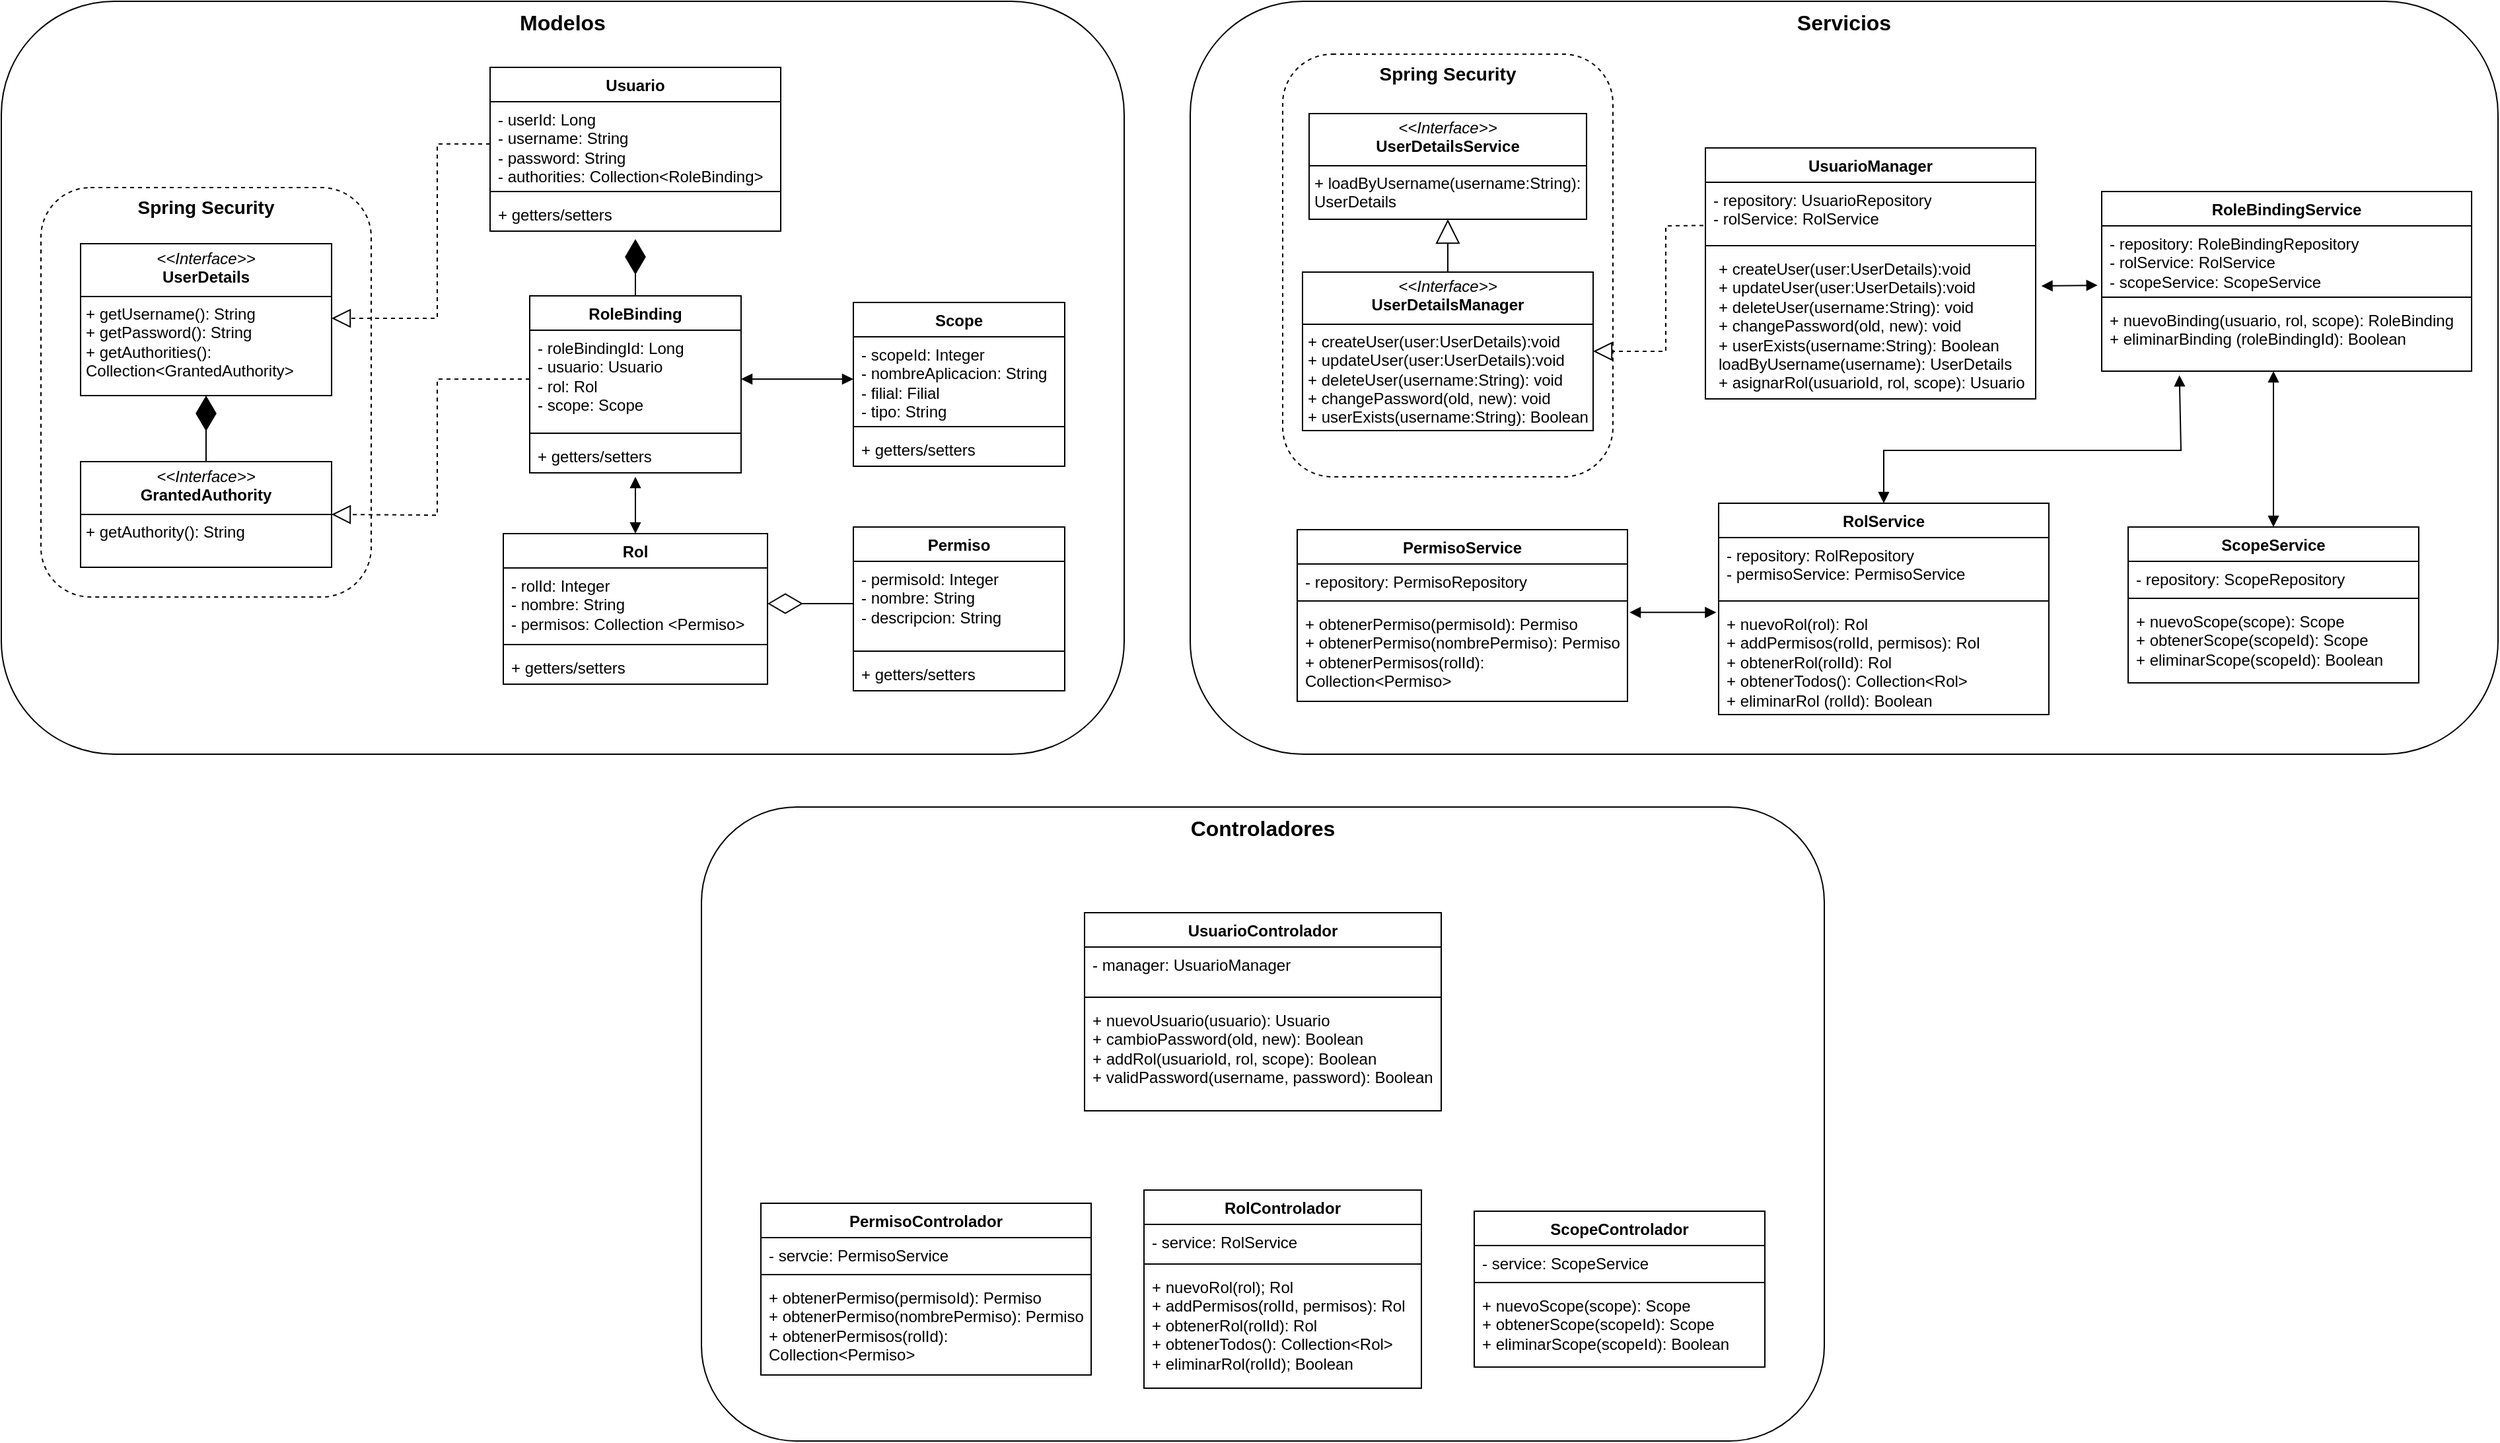 <mxfile version="26.1.0">
  <diagram name="Página-1" id="hK--4EXTFnEE8dkuaKcd">
    <mxGraphModel dx="3420" dy="2107" grid="1" gridSize="10" guides="1" tooltips="1" connect="1" arrows="1" fold="1" page="1" pageScale="1" pageWidth="827" pageHeight="1169" math="0" shadow="0">
      <root>
        <mxCell id="0" />
        <mxCell id="1" parent="0" />
        <mxCell id="9plnKMqRIvjfCLa8f7Tg-39" value="Servicios" style="rounded=1;whiteSpace=wrap;html=1;fontStyle=1;fontSize=16;verticalAlign=top;" parent="1" vertex="1">
          <mxGeometry x="910" y="40" width="990" height="570" as="geometry" />
        </mxCell>
        <mxCell id="9plnKMqRIvjfCLa8f7Tg-45" value="" style="group" parent="1" vertex="1" connectable="0">
          <mxGeometry x="980" y="80" width="250" height="320" as="geometry" />
        </mxCell>
        <mxCell id="9plnKMqRIvjfCLa8f7Tg-40" value="Spring Security" style="rounded=1;whiteSpace=wrap;html=1;fontStyle=1;verticalAlign=top;fontSize=14;dashed=1;" parent="9plnKMqRIvjfCLa8f7Tg-45" vertex="1">
          <mxGeometry width="250" height="320" as="geometry" />
        </mxCell>
        <mxCell id="9plnKMqRIvjfCLa8f7Tg-41" value="&lt;p style=&quot;margin:0px;margin-top:4px;text-align:center;&quot;&gt;&lt;i&gt;&amp;lt;&amp;lt;Interface&amp;gt;&amp;gt;&lt;/i&gt;&lt;br&gt;&lt;b&gt;UserDetailsService&lt;/b&gt;&lt;/p&gt;&lt;hr size=&quot;1&quot; style=&quot;border-style:solid;&quot;&gt;&lt;p style=&quot;margin:0px;margin-left:4px;&quot;&gt;+ loadByUsername(username:String): UserDetails&lt;br&gt;&lt;/p&gt;" style="verticalAlign=top;align=left;overflow=fill;html=1;whiteSpace=wrap;" parent="9plnKMqRIvjfCLa8f7Tg-45" vertex="1">
          <mxGeometry x="20" y="45" width="210" height="80" as="geometry" />
        </mxCell>
        <mxCell id="9plnKMqRIvjfCLa8f7Tg-42" value="&lt;p style=&quot;margin:0px;margin-top:4px;text-align:center;&quot;&gt;&lt;i&gt;&amp;lt;&amp;lt;Interface&amp;gt;&amp;gt;&lt;/i&gt;&lt;br&gt;&lt;b&gt;UserDetailsManager&lt;/b&gt;&lt;/p&gt;&lt;hr size=&quot;1&quot; style=&quot;border-style:solid;&quot;&gt;&lt;p style=&quot;margin:0px;margin-left:4px;&quot;&gt;+ createUser(user:UserDetails):void&lt;br&gt;&lt;/p&gt;&lt;p style=&quot;margin:0px;margin-left:4px;&quot;&gt;+ updateUser(user:UserDetails):void&lt;/p&gt;&lt;p style=&quot;margin:0px;margin-left:4px;&quot;&gt;+ deleteUser(username:String): void&lt;/p&gt;&lt;p style=&quot;margin:0px;margin-left:4px;&quot;&gt;+ changePassword(old, new): void&lt;/p&gt;&lt;p style=&quot;margin:0px;margin-left:4px;&quot;&gt;+ userExists(username:String): Boolean&lt;/p&gt;" style="verticalAlign=top;align=left;overflow=fill;html=1;whiteSpace=wrap;" parent="9plnKMqRIvjfCLa8f7Tg-45" vertex="1">
          <mxGeometry x="15" y="165" width="220" height="120" as="geometry" />
        </mxCell>
        <mxCell id="9plnKMqRIvjfCLa8f7Tg-44" value="" style="endArrow=block;endSize=16;endFill=0;html=1;rounded=0;entryX=0.5;entryY=1;entryDx=0;entryDy=0;exitX=0.5;exitY=0;exitDx=0;exitDy=0;" parent="9plnKMqRIvjfCLa8f7Tg-45" source="9plnKMqRIvjfCLa8f7Tg-42" target="9plnKMqRIvjfCLa8f7Tg-41" edge="1">
          <mxGeometry width="160" relative="1" as="geometry">
            <mxPoint x="170" y="205" as="sourcePoint" />
            <mxPoint x="330" y="205" as="targetPoint" />
          </mxGeometry>
        </mxCell>
        <mxCell id="9plnKMqRIvjfCLa8f7Tg-46" value="ScopeService" style="swimlane;fontStyle=1;align=center;verticalAlign=top;childLayout=stackLayout;horizontal=1;startSize=26;horizontalStack=0;resizeParent=1;resizeParentMax=0;resizeLast=0;collapsible=1;marginBottom=0;whiteSpace=wrap;html=1;" parent="1" vertex="1">
          <mxGeometry x="1620" y="438" width="220" height="118" as="geometry" />
        </mxCell>
        <mxCell id="9plnKMqRIvjfCLa8f7Tg-47" value="- repository: ScopeRepository" style="text;strokeColor=none;fillColor=none;align=left;verticalAlign=top;spacingLeft=4;spacingRight=4;overflow=hidden;rotatable=0;points=[[0,0.5],[1,0.5]];portConstraint=eastwest;whiteSpace=wrap;html=1;" parent="9plnKMqRIvjfCLa8f7Tg-46" vertex="1">
          <mxGeometry y="26" width="220" height="24" as="geometry" />
        </mxCell>
        <mxCell id="9plnKMqRIvjfCLa8f7Tg-48" value="" style="line;strokeWidth=1;fillColor=none;align=left;verticalAlign=middle;spacingTop=-1;spacingLeft=3;spacingRight=3;rotatable=0;labelPosition=right;points=[];portConstraint=eastwest;strokeColor=inherit;" parent="9plnKMqRIvjfCLa8f7Tg-46" vertex="1">
          <mxGeometry y="50" width="220" height="8" as="geometry" />
        </mxCell>
        <mxCell id="9plnKMqRIvjfCLa8f7Tg-49" value="+ nuevoScope(scope): Scope&lt;div&gt;+ obtenerScope(scopeId): Scope&lt;br&gt;&lt;div&gt;+ eliminarScope(scopeId): Boolean&lt;/div&gt;&lt;/div&gt;" style="text;strokeColor=none;fillColor=none;align=left;verticalAlign=top;spacingLeft=4;spacingRight=4;overflow=hidden;rotatable=0;points=[[0,0.5],[1,0.5]];portConstraint=eastwest;whiteSpace=wrap;html=1;" parent="9plnKMqRIvjfCLa8f7Tg-46" vertex="1">
          <mxGeometry y="58" width="220" height="60" as="geometry" />
        </mxCell>
        <mxCell id="VAtFkzYcyId0cs7fhg-O-10" value="PermisoService" style="swimlane;fontStyle=1;align=center;verticalAlign=top;childLayout=stackLayout;horizontal=1;startSize=26;horizontalStack=0;resizeParent=1;resizeParentMax=0;resizeLast=0;collapsible=1;marginBottom=0;whiteSpace=wrap;html=1;" vertex="1" parent="1">
          <mxGeometry x="991" y="440" width="250" height="130" as="geometry" />
        </mxCell>
        <mxCell id="VAtFkzYcyId0cs7fhg-O-11" value="- repository: PermisoRepository" style="text;strokeColor=none;fillColor=none;align=left;verticalAlign=top;spacingLeft=4;spacingRight=4;overflow=hidden;rotatable=0;points=[[0,0.5],[1,0.5]];portConstraint=eastwest;whiteSpace=wrap;html=1;" vertex="1" parent="VAtFkzYcyId0cs7fhg-O-10">
          <mxGeometry y="26" width="250" height="24" as="geometry" />
        </mxCell>
        <mxCell id="VAtFkzYcyId0cs7fhg-O-12" value="" style="line;strokeWidth=1;fillColor=none;align=left;verticalAlign=middle;spacingTop=-1;spacingLeft=3;spacingRight=3;rotatable=0;labelPosition=right;points=[];portConstraint=eastwest;strokeColor=inherit;" vertex="1" parent="VAtFkzYcyId0cs7fhg-O-10">
          <mxGeometry y="50" width="250" height="8" as="geometry" />
        </mxCell>
        <mxCell id="VAtFkzYcyId0cs7fhg-O-13" value="+ obtenerPermiso(permisoId): Permiso&lt;div&gt;+ obtenerPermiso(nombrePermiso): Permiso&lt;/div&gt;&lt;div&gt;+ obtenerPermisos(rolId): Collection&amp;lt;Permiso&amp;gt;&lt;/div&gt;" style="text;strokeColor=none;fillColor=none;align=left;verticalAlign=top;spacingLeft=4;spacingRight=4;overflow=hidden;rotatable=0;points=[[0,0.5],[1,0.5]];portConstraint=eastwest;whiteSpace=wrap;html=1;" vertex="1" parent="VAtFkzYcyId0cs7fhg-O-10">
          <mxGeometry y="58" width="250" height="72" as="geometry" />
        </mxCell>
        <mxCell id="VAtFkzYcyId0cs7fhg-O-15" value="RolService" style="swimlane;fontStyle=1;align=center;verticalAlign=top;childLayout=stackLayout;horizontal=1;startSize=26;horizontalStack=0;resizeParent=1;resizeParentMax=0;resizeLast=0;collapsible=1;marginBottom=0;whiteSpace=wrap;html=1;" vertex="1" parent="1">
          <mxGeometry x="1310" y="420" width="250" height="160" as="geometry" />
        </mxCell>
        <mxCell id="VAtFkzYcyId0cs7fhg-O-16" value="- repository: RolRepository&lt;div&gt;- permisoService: PermisoService&lt;/div&gt;" style="text;strokeColor=none;fillColor=none;align=left;verticalAlign=top;spacingLeft=4;spacingRight=4;overflow=hidden;rotatable=0;points=[[0,0.5],[1,0.5]];portConstraint=eastwest;whiteSpace=wrap;html=1;" vertex="1" parent="VAtFkzYcyId0cs7fhg-O-15">
          <mxGeometry y="26" width="250" height="44" as="geometry" />
        </mxCell>
        <mxCell id="VAtFkzYcyId0cs7fhg-O-17" value="" style="line;strokeWidth=1;fillColor=none;align=left;verticalAlign=middle;spacingTop=-1;spacingLeft=3;spacingRight=3;rotatable=0;labelPosition=right;points=[];portConstraint=eastwest;strokeColor=inherit;" vertex="1" parent="VAtFkzYcyId0cs7fhg-O-15">
          <mxGeometry y="70" width="250" height="8" as="geometry" />
        </mxCell>
        <mxCell id="VAtFkzYcyId0cs7fhg-O-18" value="+ nuevoRol(rol): Rol&lt;div&gt;+ addPermisos(rolId, permisos): Rol&lt;br&gt;&lt;div&gt;+ obtenerRol(rolId): Rol&lt;/div&gt;&lt;div&gt;+ obtenerTodos(): Collection&amp;lt;Rol&amp;gt;&lt;/div&gt;&lt;div&gt;+ eliminarRol (rolId): Boolean&lt;/div&gt;&lt;/div&gt;" style="text;strokeColor=none;fillColor=none;align=left;verticalAlign=top;spacingLeft=4;spacingRight=4;overflow=hidden;rotatable=0;points=[[0,0.5],[1,0.5]];portConstraint=eastwest;whiteSpace=wrap;html=1;" vertex="1" parent="VAtFkzYcyId0cs7fhg-O-15">
          <mxGeometry y="78" width="250" height="82" as="geometry" />
        </mxCell>
        <mxCell id="VAtFkzYcyId0cs7fhg-O-19" value="" style="endArrow=block;startArrow=block;endFill=1;startFill=1;html=1;rounded=0;entryX=-0.007;entryY=0.057;entryDx=0;entryDy=0;entryPerimeter=0;exitX=1.006;exitY=0.065;exitDx=0;exitDy=0;exitPerimeter=0;" edge="1" parent="1" source="VAtFkzYcyId0cs7fhg-O-13" target="VAtFkzYcyId0cs7fhg-O-18">
          <mxGeometry width="160" relative="1" as="geometry">
            <mxPoint x="1241" y="478" as="sourcePoint" />
            <mxPoint x="1425" y="542" as="targetPoint" />
          </mxGeometry>
        </mxCell>
        <mxCell id="VAtFkzYcyId0cs7fhg-O-21" value="UsuarioManager" style="swimlane;fontStyle=1;align=center;verticalAlign=top;childLayout=stackLayout;horizontal=1;startSize=26;horizontalStack=0;resizeParent=1;resizeParentMax=0;resizeLast=0;collapsible=1;marginBottom=0;whiteSpace=wrap;html=1;" vertex="1" parent="1">
          <mxGeometry x="1300" y="151" width="250" height="190" as="geometry" />
        </mxCell>
        <mxCell id="VAtFkzYcyId0cs7fhg-O-22" value="- repository: UsuarioRepository&lt;div&gt;- rolService: RolService&lt;/div&gt;" style="text;strokeColor=none;fillColor=none;align=left;verticalAlign=top;spacingLeft=4;spacingRight=4;overflow=hidden;rotatable=0;points=[[0,0.5],[1,0.5]];portConstraint=eastwest;whiteSpace=wrap;html=1;" vertex="1" parent="VAtFkzYcyId0cs7fhg-O-21">
          <mxGeometry y="26" width="250" height="44" as="geometry" />
        </mxCell>
        <mxCell id="VAtFkzYcyId0cs7fhg-O-23" value="" style="line;strokeWidth=1;fillColor=none;align=left;verticalAlign=middle;spacingTop=-1;spacingLeft=3;spacingRight=3;rotatable=0;labelPosition=right;points=[];portConstraint=eastwest;strokeColor=inherit;" vertex="1" parent="VAtFkzYcyId0cs7fhg-O-21">
          <mxGeometry y="70" width="250" height="8" as="geometry" />
        </mxCell>
        <mxCell id="VAtFkzYcyId0cs7fhg-O-24" value="&lt;p style=&quot;margin: 0px 0px 0px 4px;&quot;&gt;+ createUser(user:UserDetails):void&lt;br&gt;&lt;/p&gt;&lt;p style=&quot;margin: 0px 0px 0px 4px;&quot;&gt;+ updateUser(user:UserDetails):void&lt;/p&gt;&lt;p style=&quot;margin: 0px 0px 0px 4px;&quot;&gt;+ deleteUser(username:String): void&lt;/p&gt;&lt;p style=&quot;margin: 0px 0px 0px 4px;&quot;&gt;+ changePassword(old, new): void&lt;/p&gt;&lt;p style=&quot;margin: 0px 0px 0px 4px;&quot;&gt;+ userExists(username:String): Boolea&lt;span style=&quot;background-color: transparent; color: light-dark(rgb(0, 0, 0), rgb(255, 255, 255));&quot;&gt;n&lt;/span&gt;&lt;/p&gt;&lt;p style=&quot;margin: 0px 0px 0px 4px;&quot;&gt;loadByUsername(username): UserDetails&lt;span style=&quot;background-color: transparent; color: light-dark(rgb(0, 0, 0), rgb(255, 255, 255));&quot;&gt;&lt;/span&gt;&lt;/p&gt;&lt;p style=&quot;margin: 0px 0px 0px 4px;&quot;&gt;+ asignarRol(usuarioId, rol, scope): Usuario&lt;/p&gt;" style="text;strokeColor=none;fillColor=none;align=left;verticalAlign=top;spacingLeft=4;spacingRight=4;overflow=hidden;rotatable=0;points=[[0,0.5],[1,0.5]];portConstraint=eastwest;whiteSpace=wrap;html=1;" vertex="1" parent="VAtFkzYcyId0cs7fhg-O-21">
          <mxGeometry y="78" width="250" height="112" as="geometry" />
        </mxCell>
        <mxCell id="VAtFkzYcyId0cs7fhg-O-25" value="" style="endArrow=block;dashed=1;endFill=0;endSize=12;html=1;rounded=0;exitX=-0.006;exitY=0.743;exitDx=0;exitDy=0;entryX=1;entryY=0.5;entryDx=0;entryDy=0;exitPerimeter=0;" edge="1" parent="1" source="VAtFkzYcyId0cs7fhg-O-22" target="9plnKMqRIvjfCLa8f7Tg-42">
          <mxGeometry width="160" relative="1" as="geometry">
            <mxPoint x="1240" y="440" as="sourcePoint" />
            <mxPoint x="1400" y="440" as="targetPoint" />
            <Array as="points">
              <mxPoint x="1270" y="210" />
              <mxPoint x="1270" y="305" />
            </Array>
          </mxGeometry>
        </mxCell>
        <mxCell id="9plnKMqRIvjfCLa8f7Tg-2" value="Modelos" style="rounded=1;whiteSpace=wrap;html=1;fontStyle=1;verticalAlign=top;fontSize=16;" parent="1" vertex="1">
          <mxGeometry x="10" y="40" width="850" height="570" as="geometry" />
        </mxCell>
        <mxCell id="9plnKMqRIvjfCLa8f7Tg-13" value="Rol" style="swimlane;fontStyle=1;align=center;verticalAlign=top;childLayout=stackLayout;horizontal=1;startSize=26;horizontalStack=0;resizeParent=1;resizeParentMax=0;resizeLast=0;collapsible=1;marginBottom=0;whiteSpace=wrap;html=1;" parent="1" vertex="1">
          <mxGeometry x="390" y="443" width="200" height="114" as="geometry" />
        </mxCell>
        <mxCell id="9plnKMqRIvjfCLa8f7Tg-14" value="- rolId: Integer&lt;div&gt;- nombre: String&lt;br&gt;&lt;div&gt;&lt;span style=&quot;background-color: transparent; color: light-dark(rgb(0, 0, 0), rgb(255, 255, 255));&quot;&gt;- permisos: Collection &amp;lt;Permiso&amp;gt;&lt;/span&gt;&lt;/div&gt;&lt;/div&gt;" style="text;strokeColor=none;fillColor=none;align=left;verticalAlign=top;spacingLeft=4;spacingRight=4;overflow=hidden;rotatable=0;points=[[0,0.5],[1,0.5]];portConstraint=eastwest;whiteSpace=wrap;html=1;" parent="9plnKMqRIvjfCLa8f7Tg-13" vertex="1">
          <mxGeometry y="26" width="200" height="54" as="geometry" />
        </mxCell>
        <mxCell id="9plnKMqRIvjfCLa8f7Tg-15" value="" style="line;strokeWidth=1;fillColor=none;align=left;verticalAlign=middle;spacingTop=-1;spacingLeft=3;spacingRight=3;rotatable=0;labelPosition=right;points=[];portConstraint=eastwest;strokeColor=inherit;" parent="9plnKMqRIvjfCLa8f7Tg-13" vertex="1">
          <mxGeometry y="80" width="200" height="8" as="geometry" />
        </mxCell>
        <mxCell id="9plnKMqRIvjfCLa8f7Tg-16" value="+ getters/setters" style="text;strokeColor=none;fillColor=none;align=left;verticalAlign=top;spacingLeft=4;spacingRight=4;overflow=hidden;rotatable=0;points=[[0,0.5],[1,0.5]];portConstraint=eastwest;whiteSpace=wrap;html=1;" parent="9plnKMqRIvjfCLa8f7Tg-13" vertex="1">
          <mxGeometry y="88" width="200" height="26" as="geometry" />
        </mxCell>
        <mxCell id="9plnKMqRIvjfCLa8f7Tg-34" value="" style="endArrow=diamondThin;endFill=0;endSize=24;html=1;rounded=0;exitX=0;exitY=0.5;exitDx=0;exitDy=0;entryX=1;entryY=0.5;entryDx=0;entryDy=0;" parent="1" source="9plnKMqRIvjfCLa8f7Tg-31" target="9plnKMqRIvjfCLa8f7Tg-14" edge="1">
          <mxGeometry width="160" relative="1" as="geometry">
            <mxPoint x="415" y="348" as="sourcePoint" />
            <mxPoint x="575" y="348" as="targetPoint" />
          </mxGeometry>
        </mxCell>
        <mxCell id="9plnKMqRIvjfCLa8f7Tg-7" value="" style="group" parent="1" vertex="1" connectable="0">
          <mxGeometry x="40" y="181" width="250" height="310" as="geometry" />
        </mxCell>
        <mxCell id="9plnKMqRIvjfCLa8f7Tg-3" value="Spring Security" style="rounded=1;whiteSpace=wrap;html=1;fontStyle=1;verticalAlign=top;fontSize=14;dashed=1;" parent="9plnKMqRIvjfCLa8f7Tg-7" vertex="1">
          <mxGeometry width="250" height="310" as="geometry" />
        </mxCell>
        <mxCell id="9plnKMqRIvjfCLa8f7Tg-4" value="&lt;p style=&quot;margin:0px;margin-top:4px;text-align:center;&quot;&gt;&lt;i&gt;&amp;lt;&amp;lt;Interface&amp;gt;&amp;gt;&lt;/i&gt;&lt;br&gt;&lt;b&gt;UserDetails&lt;/b&gt;&lt;/p&gt;&lt;hr size=&quot;1&quot; style=&quot;border-style:solid;&quot;&gt;&lt;p style=&quot;margin:0px;margin-left:4px;&quot;&gt;+ getUsername(): String&lt;/p&gt;&lt;p style=&quot;margin:0px;margin-left:4px;&quot;&gt;+ getPassword(): String&lt;/p&gt;&lt;p style=&quot;margin:0px;margin-left:4px;&quot;&gt;+ getAuthorities(): Collection&amp;lt;GrantedAuthority&amp;gt;&lt;/p&gt;" style="verticalAlign=top;align=left;overflow=fill;html=1;whiteSpace=wrap;" parent="9plnKMqRIvjfCLa8f7Tg-7" vertex="1">
          <mxGeometry x="30" y="42.5" width="190" height="115" as="geometry" />
        </mxCell>
        <mxCell id="9plnKMqRIvjfCLa8f7Tg-5" value="&lt;p style=&quot;margin:0px;margin-top:4px;text-align:center;&quot;&gt;&lt;i&gt;&amp;lt;&amp;lt;Interface&amp;gt;&amp;gt;&lt;/i&gt;&lt;br&gt;&lt;b&gt;GrantedAuthority&lt;/b&gt;&lt;/p&gt;&lt;hr size=&quot;1&quot; style=&quot;border-style:solid;&quot;&gt;&lt;p style=&quot;margin:0px;margin-left:4px;&quot;&gt;+ getAuthority(): String&lt;/p&gt;" style="verticalAlign=top;align=left;overflow=fill;html=1;whiteSpace=wrap;" parent="9plnKMqRIvjfCLa8f7Tg-7" vertex="1">
          <mxGeometry x="30" y="207.5" width="190" height="80" as="geometry" />
        </mxCell>
        <mxCell id="9plnKMqRIvjfCLa8f7Tg-6" value="" style="endArrow=diamondThin;endFill=1;endSize=24;html=1;rounded=0;entryX=0.5;entryY=1;entryDx=0;entryDy=0;exitX=0.5;exitY=0;exitDx=0;exitDy=0;" parent="9plnKMqRIvjfCLa8f7Tg-7" source="9plnKMqRIvjfCLa8f7Tg-5" target="9plnKMqRIvjfCLa8f7Tg-4" edge="1">
          <mxGeometry width="160" relative="1" as="geometry">
            <mxPoint x="200" y="90" as="sourcePoint" />
            <mxPoint x="360" y="90" as="targetPoint" />
          </mxGeometry>
        </mxCell>
        <mxCell id="9plnKMqRIvjfCLa8f7Tg-8" value="Usuario" style="swimlane;fontStyle=1;align=center;verticalAlign=top;childLayout=stackLayout;horizontal=1;startSize=26;horizontalStack=0;resizeParent=1;resizeParentMax=0;resizeLast=0;collapsible=1;marginBottom=0;whiteSpace=wrap;html=1;" parent="1" vertex="1">
          <mxGeometry x="380" y="90" width="220" height="124" as="geometry" />
        </mxCell>
        <mxCell id="9plnKMqRIvjfCLa8f7Tg-9" value="- userId: Long&lt;div&gt;- username: String&lt;/div&gt;&lt;div&gt;- password: String&lt;/div&gt;&lt;div&gt;- authorities: Collection&amp;lt;RoleBinding&amp;gt;&lt;/div&gt;" style="text;strokeColor=none;fillColor=none;align=left;verticalAlign=top;spacingLeft=4;spacingRight=4;overflow=hidden;rotatable=0;points=[[0,0.5],[1,0.5]];portConstraint=eastwest;whiteSpace=wrap;html=1;" parent="9plnKMqRIvjfCLa8f7Tg-8" vertex="1">
          <mxGeometry y="26" width="220" height="64" as="geometry" />
        </mxCell>
        <mxCell id="9plnKMqRIvjfCLa8f7Tg-10" value="" style="line;strokeWidth=1;fillColor=none;align=left;verticalAlign=middle;spacingTop=-1;spacingLeft=3;spacingRight=3;rotatable=0;labelPosition=right;points=[];portConstraint=eastwest;strokeColor=inherit;" parent="9plnKMqRIvjfCLa8f7Tg-8" vertex="1">
          <mxGeometry y="90" width="220" height="8" as="geometry" />
        </mxCell>
        <mxCell id="9plnKMqRIvjfCLa8f7Tg-11" value="+ getters/setters" style="text;strokeColor=none;fillColor=none;align=left;verticalAlign=top;spacingLeft=4;spacingRight=4;overflow=hidden;rotatable=0;points=[[0,0.5],[1,0.5]];portConstraint=eastwest;whiteSpace=wrap;html=1;" parent="9plnKMqRIvjfCLa8f7Tg-8" vertex="1">
          <mxGeometry y="98" width="220" height="26" as="geometry" />
        </mxCell>
        <mxCell id="9plnKMqRIvjfCLa8f7Tg-19" value="Scope" style="swimlane;fontStyle=1;align=center;verticalAlign=top;childLayout=stackLayout;horizontal=1;startSize=26;horizontalStack=0;resizeParent=1;resizeParentMax=0;resizeLast=0;collapsible=1;marginBottom=0;whiteSpace=wrap;html=1;" parent="1" vertex="1">
          <mxGeometry x="655" y="268" width="160" height="124" as="geometry" />
        </mxCell>
        <mxCell id="9plnKMqRIvjfCLa8f7Tg-20" value="&lt;div&gt;- scopeId: Integer&lt;/div&gt;- nombreAplicacion: String&lt;div&gt;- filial: Filial&lt;/div&gt;&lt;div&gt;- tipo: String&lt;/div&gt;" style="text;strokeColor=none;fillColor=none;align=left;verticalAlign=top;spacingLeft=4;spacingRight=4;overflow=hidden;rotatable=0;points=[[0,0.5],[1,0.5]];portConstraint=eastwest;whiteSpace=wrap;html=1;" parent="9plnKMqRIvjfCLa8f7Tg-19" vertex="1">
          <mxGeometry y="26" width="160" height="64" as="geometry" />
        </mxCell>
        <mxCell id="9plnKMqRIvjfCLa8f7Tg-21" value="" style="line;strokeWidth=1;fillColor=none;align=left;verticalAlign=middle;spacingTop=-1;spacingLeft=3;spacingRight=3;rotatable=0;labelPosition=right;points=[];portConstraint=eastwest;strokeColor=inherit;" parent="9plnKMqRIvjfCLa8f7Tg-19" vertex="1">
          <mxGeometry y="90" width="160" height="8" as="geometry" />
        </mxCell>
        <mxCell id="9plnKMqRIvjfCLa8f7Tg-22" value="+ getters/setters" style="text;strokeColor=none;fillColor=none;align=left;verticalAlign=top;spacingLeft=4;spacingRight=4;overflow=hidden;rotatable=0;points=[[0,0.5],[1,0.5]];portConstraint=eastwest;whiteSpace=wrap;html=1;" parent="9plnKMqRIvjfCLa8f7Tg-19" vertex="1">
          <mxGeometry y="98" width="160" height="26" as="geometry" />
        </mxCell>
        <mxCell id="9plnKMqRIvjfCLa8f7Tg-30" value="Permiso" style="swimlane;fontStyle=1;align=center;verticalAlign=top;childLayout=stackLayout;horizontal=1;startSize=26;horizontalStack=0;resizeParent=1;resizeParentMax=0;resizeLast=0;collapsible=1;marginBottom=0;whiteSpace=wrap;html=1;" parent="1" vertex="1">
          <mxGeometry x="655" y="438" width="160" height="124" as="geometry" />
        </mxCell>
        <mxCell id="9plnKMqRIvjfCLa8f7Tg-31" value="- permisoId: Integer&lt;div&gt;- nombre: String&lt;/div&gt;&lt;div&gt;- descripcion: String&lt;/div&gt;" style="text;strokeColor=none;fillColor=none;align=left;verticalAlign=top;spacingLeft=4;spacingRight=4;overflow=hidden;rotatable=0;points=[[0,0.5],[1,0.5]];portConstraint=eastwest;whiteSpace=wrap;html=1;" parent="9plnKMqRIvjfCLa8f7Tg-30" vertex="1">
          <mxGeometry y="26" width="160" height="64" as="geometry" />
        </mxCell>
        <mxCell id="9plnKMqRIvjfCLa8f7Tg-32" value="" style="line;strokeWidth=1;fillColor=none;align=left;verticalAlign=middle;spacingTop=-1;spacingLeft=3;spacingRight=3;rotatable=0;labelPosition=right;points=[];portConstraint=eastwest;strokeColor=inherit;" parent="9plnKMqRIvjfCLa8f7Tg-30" vertex="1">
          <mxGeometry y="90" width="160" height="8" as="geometry" />
        </mxCell>
        <mxCell id="9plnKMqRIvjfCLa8f7Tg-33" value="+ getters/setters" style="text;strokeColor=none;fillColor=none;align=left;verticalAlign=top;spacingLeft=4;spacingRight=4;overflow=hidden;rotatable=0;points=[[0,0.5],[1,0.5]];portConstraint=eastwest;whiteSpace=wrap;html=1;" parent="9plnKMqRIvjfCLa8f7Tg-30" vertex="1">
          <mxGeometry y="98" width="160" height="26" as="geometry" />
        </mxCell>
        <mxCell id="VAtFkzYcyId0cs7fhg-O-62" value="RoleBinding" style="swimlane;fontStyle=1;align=center;verticalAlign=top;childLayout=stackLayout;horizontal=1;startSize=26;horizontalStack=0;resizeParent=1;resizeParentMax=0;resizeLast=0;collapsible=1;marginBottom=0;whiteSpace=wrap;html=1;" vertex="1" parent="1">
          <mxGeometry x="410" y="263" width="160" height="134" as="geometry" />
        </mxCell>
        <mxCell id="VAtFkzYcyId0cs7fhg-O-63" value="- roleBindingId: Long&lt;div&gt;- usuario: Usuario&lt;/div&gt;&lt;div&gt;- rol: Rol&lt;/div&gt;&lt;div&gt;- scope: Scope&lt;/div&gt;" style="text;strokeColor=none;fillColor=none;align=left;verticalAlign=top;spacingLeft=4;spacingRight=4;overflow=hidden;rotatable=0;points=[[0,0.5],[1,0.5]];portConstraint=eastwest;whiteSpace=wrap;html=1;" vertex="1" parent="VAtFkzYcyId0cs7fhg-O-62">
          <mxGeometry y="26" width="160" height="74" as="geometry" />
        </mxCell>
        <mxCell id="VAtFkzYcyId0cs7fhg-O-64" value="" style="line;strokeWidth=1;fillColor=none;align=left;verticalAlign=middle;spacingTop=-1;spacingLeft=3;spacingRight=3;rotatable=0;labelPosition=right;points=[];portConstraint=eastwest;strokeColor=inherit;" vertex="1" parent="VAtFkzYcyId0cs7fhg-O-62">
          <mxGeometry y="100" width="160" height="8" as="geometry" />
        </mxCell>
        <mxCell id="VAtFkzYcyId0cs7fhg-O-65" value="+ getters/setters" style="text;strokeColor=none;fillColor=none;align=left;verticalAlign=top;spacingLeft=4;spacingRight=4;overflow=hidden;rotatable=0;points=[[0,0.5],[1,0.5]];portConstraint=eastwest;whiteSpace=wrap;html=1;" vertex="1" parent="VAtFkzYcyId0cs7fhg-O-62">
          <mxGeometry y="108" width="160" height="26" as="geometry" />
        </mxCell>
        <mxCell id="VAtFkzYcyId0cs7fhg-O-66" value="" style="endArrow=block;startArrow=block;endFill=1;startFill=1;html=1;rounded=0;entryX=0.5;entryY=0;entryDx=0;entryDy=0;" edge="1" parent="1" target="9plnKMqRIvjfCLa8f7Tg-13">
          <mxGeometry width="160" relative="1" as="geometry">
            <mxPoint x="490" y="400" as="sourcePoint" />
            <mxPoint x="490" y="330" as="targetPoint" />
          </mxGeometry>
        </mxCell>
        <mxCell id="VAtFkzYcyId0cs7fhg-O-67" value="" style="endArrow=block;startArrow=block;endFill=1;startFill=1;html=1;rounded=0;entryX=0;entryY=0.5;entryDx=0;entryDy=0;exitX=1;exitY=0.5;exitDx=0;exitDy=0;" edge="1" parent="1" source="VAtFkzYcyId0cs7fhg-O-63" target="9plnKMqRIvjfCLa8f7Tg-20">
          <mxGeometry width="160" relative="1" as="geometry">
            <mxPoint x="400" y="370" as="sourcePoint" />
            <mxPoint x="560" y="370" as="targetPoint" />
          </mxGeometry>
        </mxCell>
        <mxCell id="VAtFkzYcyId0cs7fhg-O-68" value="" style="endArrow=diamondThin;endFill=1;endSize=24;html=1;rounded=0;exitX=0.5;exitY=0;exitDx=0;exitDy=0;" edge="1" parent="1" source="VAtFkzYcyId0cs7fhg-O-62">
          <mxGeometry width="160" relative="1" as="geometry">
            <mxPoint x="400" y="310" as="sourcePoint" />
            <mxPoint x="490" y="220" as="targetPoint" />
          </mxGeometry>
        </mxCell>
        <mxCell id="VAtFkzYcyId0cs7fhg-O-69" value="" style="endArrow=block;dashed=1;endFill=0;endSize=12;html=1;rounded=0;exitX=0;exitY=0.5;exitDx=0;exitDy=0;entryX=1;entryY=0.5;entryDx=0;entryDy=0;" edge="1" parent="1" source="VAtFkzYcyId0cs7fhg-O-63" target="9plnKMqRIvjfCLa8f7Tg-5">
          <mxGeometry width="160" relative="1" as="geometry">
            <mxPoint x="440" y="290" as="sourcePoint" />
            <mxPoint x="600" y="290" as="targetPoint" />
            <Array as="points">
              <mxPoint x="340" y="326" />
              <mxPoint x="340" y="429" />
            </Array>
          </mxGeometry>
        </mxCell>
        <mxCell id="VAtFkzYcyId0cs7fhg-O-70" value="" style="endArrow=block;dashed=1;endFill=0;endSize=12;html=1;rounded=0;exitX=0;exitY=0.5;exitDx=0;exitDy=0;" edge="1" parent="1" source="9plnKMqRIvjfCLa8f7Tg-9">
          <mxGeometry width="160" relative="1" as="geometry">
            <mxPoint x="580" y="450" as="sourcePoint" />
            <mxPoint x="260" y="280" as="targetPoint" />
            <Array as="points">
              <mxPoint x="340" y="148" />
              <mxPoint x="340" y="280" />
            </Array>
          </mxGeometry>
        </mxCell>
        <mxCell id="VAtFkzYcyId0cs7fhg-O-71" value="RoleBindingService" style="swimlane;fontStyle=1;align=center;verticalAlign=top;childLayout=stackLayout;horizontal=1;startSize=26;horizontalStack=0;resizeParent=1;resizeParentMax=0;resizeLast=0;collapsible=1;marginBottom=0;whiteSpace=wrap;html=1;" vertex="1" parent="1">
          <mxGeometry x="1600" y="184" width="280" height="136" as="geometry" />
        </mxCell>
        <mxCell id="VAtFkzYcyId0cs7fhg-O-72" value="- repository: RoleBindingRepository&lt;div&gt;- rolService: RolService&lt;/div&gt;&lt;div&gt;- scopeService: ScopeService&lt;/div&gt;" style="text;strokeColor=none;fillColor=none;align=left;verticalAlign=top;spacingLeft=4;spacingRight=4;overflow=hidden;rotatable=0;points=[[0,0.5],[1,0.5]];portConstraint=eastwest;whiteSpace=wrap;html=1;" vertex="1" parent="VAtFkzYcyId0cs7fhg-O-71">
          <mxGeometry y="26" width="280" height="50" as="geometry" />
        </mxCell>
        <mxCell id="VAtFkzYcyId0cs7fhg-O-73" value="" style="line;strokeWidth=1;fillColor=none;align=left;verticalAlign=middle;spacingTop=-1;spacingLeft=3;spacingRight=3;rotatable=0;labelPosition=right;points=[];portConstraint=eastwest;strokeColor=inherit;" vertex="1" parent="VAtFkzYcyId0cs7fhg-O-71">
          <mxGeometry y="76" width="280" height="8" as="geometry" />
        </mxCell>
        <mxCell id="VAtFkzYcyId0cs7fhg-O-74" value="+ nuevoBinding(usuario, rol, scope): RoleBinding&lt;div&gt;&lt;div&gt;+ eliminarBinding (roleBindingId): Boolean&lt;/div&gt;&lt;/div&gt;" style="text;strokeColor=none;fillColor=none;align=left;verticalAlign=top;spacingLeft=4;spacingRight=4;overflow=hidden;rotatable=0;points=[[0,0.5],[1,0.5]];portConstraint=eastwest;whiteSpace=wrap;html=1;" vertex="1" parent="VAtFkzYcyId0cs7fhg-O-71">
          <mxGeometry y="84" width="280" height="52" as="geometry" />
        </mxCell>
        <mxCell id="VAtFkzYcyId0cs7fhg-O-75" value="" style="endArrow=block;startArrow=block;endFill=1;startFill=1;html=1;rounded=0;exitX=0.5;exitY=0;exitDx=0;exitDy=0;" edge="1" parent="1" source="9plnKMqRIvjfCLa8f7Tg-46">
          <mxGeometry width="160" relative="1" as="geometry">
            <mxPoint x="1430" y="450" as="sourcePoint" />
            <mxPoint x="1730" y="320" as="targetPoint" />
          </mxGeometry>
        </mxCell>
        <mxCell id="VAtFkzYcyId0cs7fhg-O-76" value="" style="endArrow=block;startArrow=block;endFill=1;startFill=1;html=1;rounded=0;exitX=0.5;exitY=0;exitDx=0;exitDy=0;entryX=0.21;entryY=1.059;entryDx=0;entryDy=0;entryPerimeter=0;" edge="1" parent="1" source="VAtFkzYcyId0cs7fhg-O-15" target="VAtFkzYcyId0cs7fhg-O-74">
          <mxGeometry width="160" relative="1" as="geometry">
            <mxPoint x="1510" y="400" as="sourcePoint" />
            <mxPoint x="1670" y="400" as="targetPoint" />
            <Array as="points">
              <mxPoint x="1435" y="380" />
              <mxPoint x="1660" y="380" />
            </Array>
          </mxGeometry>
        </mxCell>
        <mxCell id="VAtFkzYcyId0cs7fhg-O-77" value="" style="endArrow=block;startArrow=block;endFill=1;startFill=1;html=1;rounded=0;entryX=-0.011;entryY=0.899;entryDx=0;entryDy=0;entryPerimeter=0;exitX=1.017;exitY=0.237;exitDx=0;exitDy=0;exitPerimeter=0;" edge="1" parent="1" source="VAtFkzYcyId0cs7fhg-O-24" target="VAtFkzYcyId0cs7fhg-O-72">
          <mxGeometry width="160" relative="1" as="geometry">
            <mxPoint x="1430" y="420" as="sourcePoint" />
            <mxPoint x="1590" y="420" as="targetPoint" />
          </mxGeometry>
        </mxCell>
        <mxCell id="VAtFkzYcyId0cs7fhg-O-90" value="" style="group" vertex="1" connectable="0" parent="1">
          <mxGeometry x="540" y="650" width="850" height="480" as="geometry" />
        </mxCell>
        <mxCell id="VAtFkzYcyId0cs7fhg-O-57" value="Controladores" style="rounded=1;whiteSpace=wrap;html=1;fontStyle=1;verticalAlign=top;fontSize=16;" vertex="1" parent="VAtFkzYcyId0cs7fhg-O-90">
          <mxGeometry width="850" height="480" as="geometry" />
        </mxCell>
        <mxCell id="VAtFkzYcyId0cs7fhg-O-58" value="UsuarioControlador" style="swimlane;fontStyle=1;align=center;verticalAlign=top;childLayout=stackLayout;horizontal=1;startSize=26;horizontalStack=0;resizeParent=1;resizeParentMax=0;resizeLast=0;collapsible=1;marginBottom=0;whiteSpace=wrap;html=1;" vertex="1" parent="VAtFkzYcyId0cs7fhg-O-90">
          <mxGeometry x="290" y="80" width="270" height="150" as="geometry" />
        </mxCell>
        <mxCell id="VAtFkzYcyId0cs7fhg-O-59" value="- manager: UsuarioManager" style="text;strokeColor=none;fillColor=none;align=left;verticalAlign=top;spacingLeft=4;spacingRight=4;overflow=hidden;rotatable=0;points=[[0,0.5],[1,0.5]];portConstraint=eastwest;whiteSpace=wrap;html=1;" vertex="1" parent="VAtFkzYcyId0cs7fhg-O-58">
          <mxGeometry y="26" width="270" height="34" as="geometry" />
        </mxCell>
        <mxCell id="VAtFkzYcyId0cs7fhg-O-60" value="" style="line;strokeWidth=1;fillColor=none;align=left;verticalAlign=middle;spacingTop=-1;spacingLeft=3;spacingRight=3;rotatable=0;labelPosition=right;points=[];portConstraint=eastwest;strokeColor=inherit;" vertex="1" parent="VAtFkzYcyId0cs7fhg-O-58">
          <mxGeometry y="60" width="270" height="8" as="geometry" />
        </mxCell>
        <mxCell id="VAtFkzYcyId0cs7fhg-O-61" value="+ nuevoUsuario(usuario): Usuario&lt;div&gt;+ cambioPassword(old, new): Boolean&lt;/div&gt;&lt;div&gt;+ addRol(usuarioId, rol, scope): Boolean&lt;/div&gt;&lt;div&gt;+ validPassword(username, password): Boolean&lt;/div&gt;" style="text;strokeColor=none;fillColor=none;align=left;verticalAlign=top;spacingLeft=4;spacingRight=4;overflow=hidden;rotatable=0;points=[[0,0.5],[1,0.5]];portConstraint=eastwest;whiteSpace=wrap;html=1;" vertex="1" parent="VAtFkzYcyId0cs7fhg-O-58">
          <mxGeometry y="68" width="270" height="82" as="geometry" />
        </mxCell>
        <mxCell id="VAtFkzYcyId0cs7fhg-O-78" value="RolControlador" style="swimlane;fontStyle=1;align=center;verticalAlign=top;childLayout=stackLayout;horizontal=1;startSize=26;horizontalStack=0;resizeParent=1;resizeParentMax=0;resizeLast=0;collapsible=1;marginBottom=0;whiteSpace=wrap;html=1;" vertex="1" parent="VAtFkzYcyId0cs7fhg-O-90">
          <mxGeometry x="335" y="290" width="210" height="150" as="geometry" />
        </mxCell>
        <mxCell id="VAtFkzYcyId0cs7fhg-O-79" value="- service: RolService" style="text;strokeColor=none;fillColor=none;align=left;verticalAlign=top;spacingLeft=4;spacingRight=4;overflow=hidden;rotatable=0;points=[[0,0.5],[1,0.5]];portConstraint=eastwest;whiteSpace=wrap;html=1;" vertex="1" parent="VAtFkzYcyId0cs7fhg-O-78">
          <mxGeometry y="26" width="210" height="26" as="geometry" />
        </mxCell>
        <mxCell id="VAtFkzYcyId0cs7fhg-O-80" value="" style="line;strokeWidth=1;fillColor=none;align=left;verticalAlign=middle;spacingTop=-1;spacingLeft=3;spacingRight=3;rotatable=0;labelPosition=right;points=[];portConstraint=eastwest;strokeColor=inherit;" vertex="1" parent="VAtFkzYcyId0cs7fhg-O-78">
          <mxGeometry y="52" width="210" height="8" as="geometry" />
        </mxCell>
        <mxCell id="VAtFkzYcyId0cs7fhg-O-81" value="+ nuevoRol(rol); Rol&lt;div&gt;+ addPermisos(rolId, permisos): Rol&lt;/div&gt;&lt;div&gt;+ obtenerRol(rolId): Rol&lt;/div&gt;&lt;div&gt;+ obtenerTodos(): Collection&amp;lt;Rol&amp;gt;&lt;/div&gt;&lt;div&gt;+ eliminarRol(rolId); Boolean&lt;/div&gt;" style="text;strokeColor=none;fillColor=none;align=left;verticalAlign=top;spacingLeft=4;spacingRight=4;overflow=hidden;rotatable=0;points=[[0,0.5],[1,0.5]];portConstraint=eastwest;whiteSpace=wrap;html=1;" vertex="1" parent="VAtFkzYcyId0cs7fhg-O-78">
          <mxGeometry y="60" width="210" height="90" as="geometry" />
        </mxCell>
        <mxCell id="VAtFkzYcyId0cs7fhg-O-82" value="ScopeControlador" style="swimlane;fontStyle=1;align=center;verticalAlign=top;childLayout=stackLayout;horizontal=1;startSize=26;horizontalStack=0;resizeParent=1;resizeParentMax=0;resizeLast=0;collapsible=1;marginBottom=0;whiteSpace=wrap;html=1;" vertex="1" parent="VAtFkzYcyId0cs7fhg-O-90">
          <mxGeometry x="585" y="306" width="220" height="118" as="geometry" />
        </mxCell>
        <mxCell id="VAtFkzYcyId0cs7fhg-O-83" value="- service: ScopeService" style="text;strokeColor=none;fillColor=none;align=left;verticalAlign=top;spacingLeft=4;spacingRight=4;overflow=hidden;rotatable=0;points=[[0,0.5],[1,0.5]];portConstraint=eastwest;whiteSpace=wrap;html=1;" vertex="1" parent="VAtFkzYcyId0cs7fhg-O-82">
          <mxGeometry y="26" width="220" height="24" as="geometry" />
        </mxCell>
        <mxCell id="VAtFkzYcyId0cs7fhg-O-84" value="" style="line;strokeWidth=1;fillColor=none;align=left;verticalAlign=middle;spacingTop=-1;spacingLeft=3;spacingRight=3;rotatable=0;labelPosition=right;points=[];portConstraint=eastwest;strokeColor=inherit;" vertex="1" parent="VAtFkzYcyId0cs7fhg-O-82">
          <mxGeometry y="50" width="220" height="8" as="geometry" />
        </mxCell>
        <mxCell id="VAtFkzYcyId0cs7fhg-O-85" value="+ nuevoScope(scope): Scope&lt;div&gt;+ obtenerScope(scopeId): Scope&lt;br&gt;&lt;div&gt;+ eliminarScope(scopeId): Boolean&lt;/div&gt;&lt;/div&gt;" style="text;strokeColor=none;fillColor=none;align=left;verticalAlign=top;spacingLeft=4;spacingRight=4;overflow=hidden;rotatable=0;points=[[0,0.5],[1,0.5]];portConstraint=eastwest;whiteSpace=wrap;html=1;" vertex="1" parent="VAtFkzYcyId0cs7fhg-O-82">
          <mxGeometry y="58" width="220" height="60" as="geometry" />
        </mxCell>
        <mxCell id="VAtFkzYcyId0cs7fhg-O-86" value="PermisoControlador" style="swimlane;fontStyle=1;align=center;verticalAlign=top;childLayout=stackLayout;horizontal=1;startSize=26;horizontalStack=0;resizeParent=1;resizeParentMax=0;resizeLast=0;collapsible=1;marginBottom=0;whiteSpace=wrap;html=1;" vertex="1" parent="VAtFkzYcyId0cs7fhg-O-90">
          <mxGeometry x="45" y="300" width="250" height="130" as="geometry" />
        </mxCell>
        <mxCell id="VAtFkzYcyId0cs7fhg-O-87" value="- servcie: PermisoService" style="text;strokeColor=none;fillColor=none;align=left;verticalAlign=top;spacingLeft=4;spacingRight=4;overflow=hidden;rotatable=0;points=[[0,0.5],[1,0.5]];portConstraint=eastwest;whiteSpace=wrap;html=1;" vertex="1" parent="VAtFkzYcyId0cs7fhg-O-86">
          <mxGeometry y="26" width="250" height="24" as="geometry" />
        </mxCell>
        <mxCell id="VAtFkzYcyId0cs7fhg-O-88" value="" style="line;strokeWidth=1;fillColor=none;align=left;verticalAlign=middle;spacingTop=-1;spacingLeft=3;spacingRight=3;rotatable=0;labelPosition=right;points=[];portConstraint=eastwest;strokeColor=inherit;" vertex="1" parent="VAtFkzYcyId0cs7fhg-O-86">
          <mxGeometry y="50" width="250" height="8" as="geometry" />
        </mxCell>
        <mxCell id="VAtFkzYcyId0cs7fhg-O-89" value="+ obtenerPermiso(permisoId): Permiso&lt;div&gt;+ obtenerPermiso(nombrePermiso): Permiso&lt;/div&gt;&lt;div&gt;+ obtenerPermisos(rolId): Collection&amp;lt;Permiso&amp;gt;&lt;/div&gt;" style="text;strokeColor=none;fillColor=none;align=left;verticalAlign=top;spacingLeft=4;spacingRight=4;overflow=hidden;rotatable=0;points=[[0,0.5],[1,0.5]];portConstraint=eastwest;whiteSpace=wrap;html=1;" vertex="1" parent="VAtFkzYcyId0cs7fhg-O-86">
          <mxGeometry y="58" width="250" height="72" as="geometry" />
        </mxCell>
      </root>
    </mxGraphModel>
  </diagram>
</mxfile>
